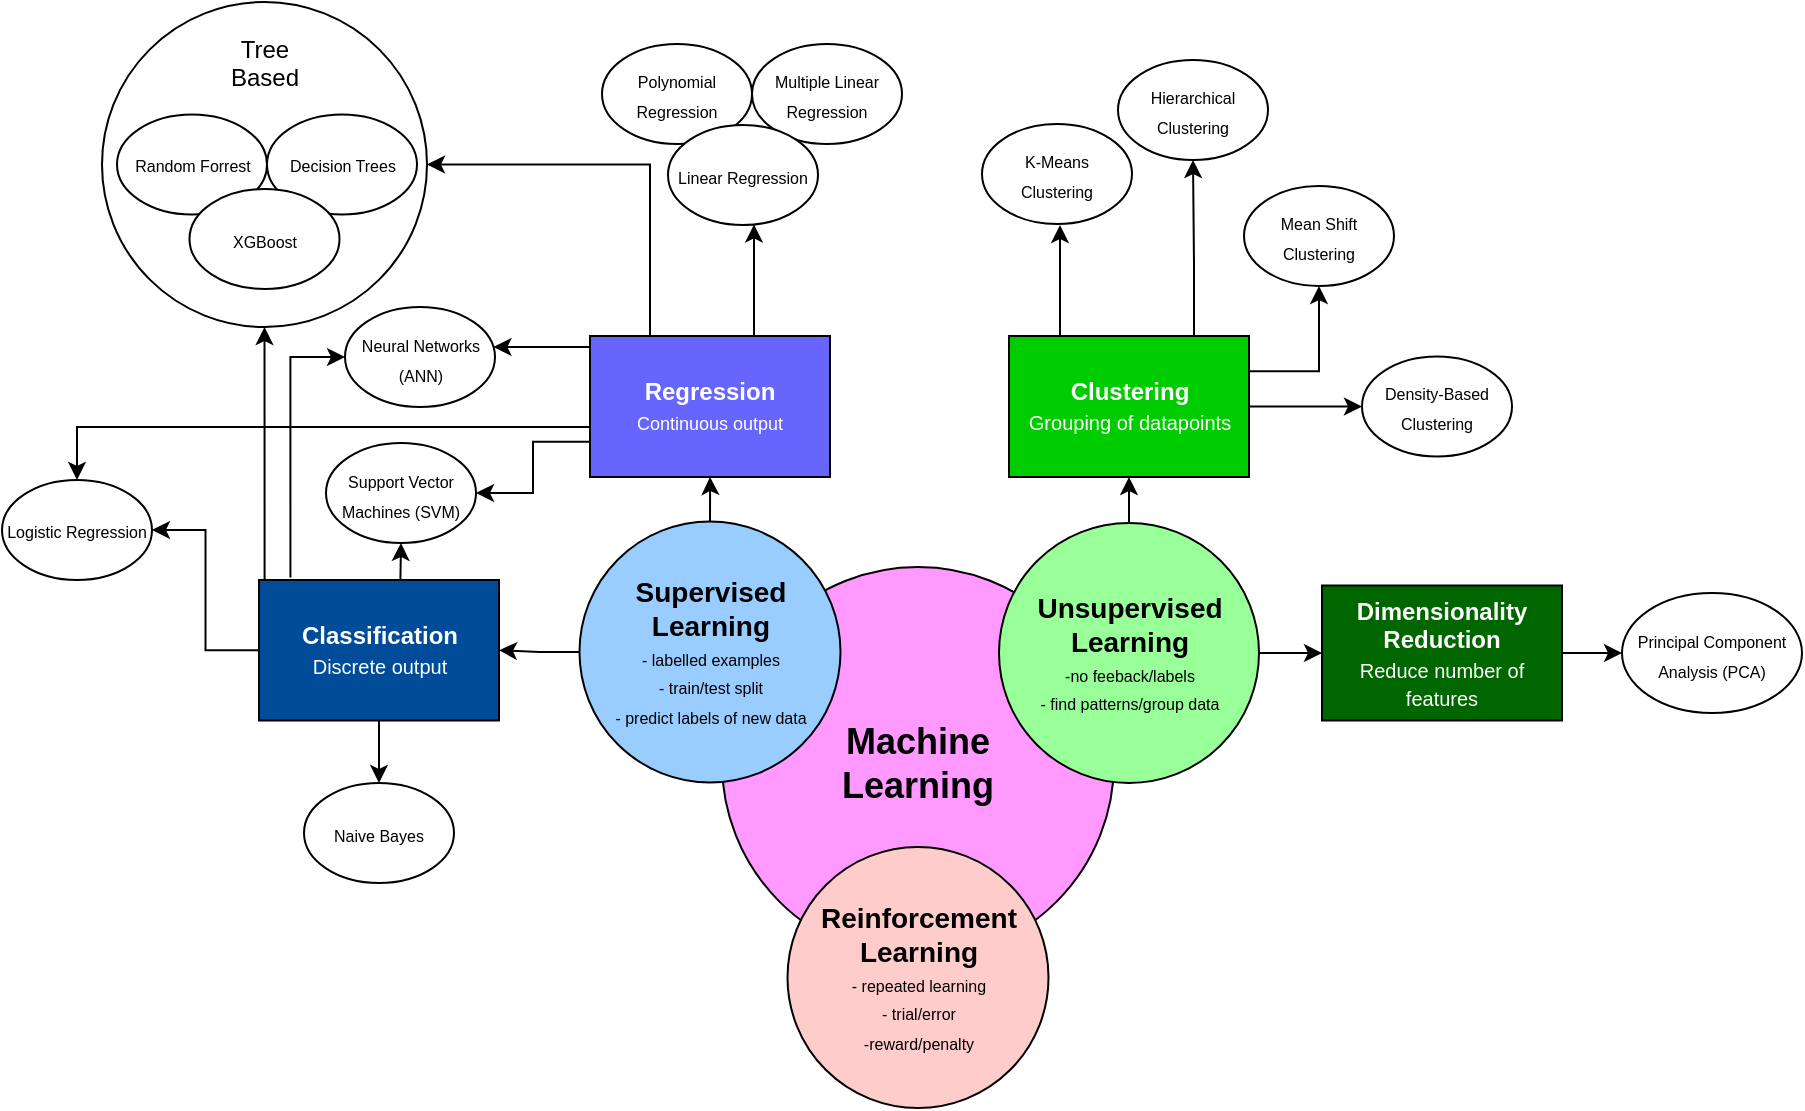 <mxfile version="21.6.8" type="github">
  <diagram id="6a731a19-8d31-9384-78a2-239565b7b9f0" name="Page-1">
    <mxGraphModel dx="1290" dy="-274" grid="1" gridSize="10" guides="1" tooltips="1" connect="1" arrows="1" fold="1" page="1" pageScale="1" pageWidth="1169" pageHeight="827" background="none" math="0" shadow="0">
      <root>
        <mxCell id="0" />
        <mxCell id="1" parent="0" />
        <mxCell id="NDgvumM39dX7sZHwWWza-1544" value="&lt;font style=&quot;font-size: 18px;&quot;&gt;&lt;b&gt;Machine &lt;br&gt;Learning&lt;/b&gt;&lt;/font&gt;" style="ellipse;whiteSpace=wrap;html=1;aspect=fixed;fillColor=#FF99FF;" parent="1" vertex="1">
          <mxGeometry x="494" y="1152.5" width="196" height="196" as="geometry" />
        </mxCell>
        <mxCell id="QijNzIp1wJBTld3flyke-7" value="" style="edgeStyle=orthogonalEdgeStyle;rounded=0;orthogonalLoop=1;jettySize=auto;html=1;" parent="1" source="NDgvumM39dX7sZHwWWza-1545" target="NDgvumM39dX7sZHwWWza-1566" edge="1">
          <mxGeometry relative="1" as="geometry" />
        </mxCell>
        <mxCell id="QijNzIp1wJBTld3flyke-9" value="" style="edgeStyle=orthogonalEdgeStyle;rounded=0;orthogonalLoop=1;jettySize=auto;html=1;" parent="1" source="NDgvumM39dX7sZHwWWza-1545" target="NDgvumM39dX7sZHwWWza-1567" edge="1">
          <mxGeometry relative="1" as="geometry" />
        </mxCell>
        <mxCell id="NDgvumM39dX7sZHwWWza-1545" value="&lt;b&gt;&lt;font style=&quot;font-size: 14px;&quot;&gt;Supervised&lt;br&gt;Learning&lt;/font&gt;&lt;/b&gt;&lt;br&gt;&lt;font style=&quot;font-size: 8px;&quot;&gt;- labelled examples&lt;br&gt;- train/test split&lt;br&gt;- predict labels of new data&lt;br&gt;&lt;/font&gt;" style="ellipse;whiteSpace=wrap;html=1;aspect=fixed;fillColor=#99CCFF;" parent="1" vertex="1">
          <mxGeometry x="422.75" y="1129.74" width="130.5" height="130.5" as="geometry" />
        </mxCell>
        <mxCell id="QijNzIp1wJBTld3flyke-35" style="edgeStyle=orthogonalEdgeStyle;rounded=0;orthogonalLoop=1;jettySize=auto;html=1;entryX=0;entryY=0.5;entryDx=0;entryDy=0;" parent="1" source="NDgvumM39dX7sZHwWWza-1546" target="NDgvumM39dX7sZHwWWza-1569" edge="1">
          <mxGeometry relative="1" as="geometry" />
        </mxCell>
        <mxCell id="QijNzIp1wJBTld3flyke-42" value="" style="edgeStyle=orthogonalEdgeStyle;rounded=0;orthogonalLoop=1;jettySize=auto;html=1;" parent="1" source="NDgvumM39dX7sZHwWWza-1546" target="NDgvumM39dX7sZHwWWza-1568" edge="1">
          <mxGeometry relative="1" as="geometry" />
        </mxCell>
        <mxCell id="NDgvumM39dX7sZHwWWza-1546" value="&lt;b&gt;&lt;font style=&quot;font-size: 14px;&quot;&gt;Unsupervised Learning&lt;/font&gt;&lt;/b&gt;&lt;font style=&quot;font-size: 8px;&quot;&gt;&lt;b&gt;&lt;br&gt;&lt;/b&gt;-no feeback/labels&lt;br&gt;- find patterns/group data&lt;br&gt;&lt;/font&gt;" style="ellipse;whiteSpace=wrap;html=1;aspect=fixed;fillColor=#99FF99;" parent="1" vertex="1">
          <mxGeometry x="632.5" y="1130.5" width="130" height="130" as="geometry" />
        </mxCell>
        <mxCell id="NDgvumM39dX7sZHwWWza-1547" value="&lt;font style=&quot;font-size: 14px;&quot;&gt;&lt;b&gt;Reinforcement Learning&lt;/b&gt;&lt;br&gt;&lt;/font&gt;&lt;font style=&quot;font-size: 8px;&quot;&gt;- repeated learning&lt;br&gt;- trial/error&lt;br&gt;-reward/penalty&lt;br&gt;&lt;/font&gt;" style="ellipse;whiteSpace=wrap;html=1;aspect=fixed;fillColor=#FFCCCC;" parent="1" vertex="1">
          <mxGeometry x="526.75" y="1292.5" width="130.5" height="130.5" as="geometry" />
        </mxCell>
        <mxCell id="NDgvumM39dX7sZHwWWza-1555" value="&lt;font style=&quot;font-size: 8px;&quot;&gt;Support Vector Machines (SVM)&lt;/font&gt;" style="ellipse;whiteSpace=wrap;html=1;" parent="1" vertex="1">
          <mxGeometry x="296" y="1090.5" width="75" height="50" as="geometry" />
        </mxCell>
        <mxCell id="NDgvumM39dX7sZHwWWza-1556" value="&lt;font style=&quot;font-size: 8px;&quot;&gt;Neural Networks&lt;br&gt;(ANN)&lt;br&gt;&lt;/font&gt;" style="ellipse;whiteSpace=wrap;html=1;" parent="1" vertex="1">
          <mxGeometry x="305.5" y="1022.5" width="75" height="50" as="geometry" />
        </mxCell>
        <mxCell id="NDgvumM39dX7sZHwWWza-1564" value="Tree&lt;br&gt;Based&lt;br&gt;&lt;br&gt;&lt;br&gt;&lt;br&gt;&lt;br&gt;&lt;br&gt;&lt;br&gt;&lt;br&gt;" style="ellipse;whiteSpace=wrap;html=1;aspect=fixed;" parent="1" vertex="1">
          <mxGeometry x="184" y="870" width="162.5" height="162.5" as="geometry" />
        </mxCell>
        <mxCell id="NDgvumM39dX7sZHwWWza-1553" value="&lt;font style=&quot;font-size: 8px;&quot;&gt;Decision Trees&lt;/font&gt;" style="ellipse;whiteSpace=wrap;html=1;" parent="1" vertex="1">
          <mxGeometry x="266.5" y="926.25" width="75" height="50" as="geometry" />
        </mxCell>
        <mxCell id="NDgvumM39dX7sZHwWWza-1554" value="&lt;font style=&quot;font-size: 8px;&quot;&gt;Random Forrest&lt;/font&gt;" style="ellipse;whiteSpace=wrap;html=1;" parent="1" vertex="1">
          <mxGeometry x="191.5" y="926.25" width="75" height="50" as="geometry" />
        </mxCell>
        <mxCell id="NDgvumM39dX7sZHwWWza-1560" value="&lt;font style=&quot;font-size: 8px;&quot;&gt;XGBoost&lt;/font&gt;" style="ellipse;whiteSpace=wrap;html=1;" parent="1" vertex="1">
          <mxGeometry x="227.75" y="963.5" width="75" height="50" as="geometry" />
        </mxCell>
        <mxCell id="NDgvumM39dX7sZHwWWza-1551" value="&lt;font style=&quot;font-size: 8px;&quot;&gt;Multiple Linear Regression&lt;/font&gt;" style="ellipse;whiteSpace=wrap;html=1;" parent="1" vertex="1">
          <mxGeometry x="509" y="891" width="75" height="50" as="geometry" />
        </mxCell>
        <mxCell id="NDgvumM39dX7sZHwWWza-1552" value="&lt;font style=&quot;font-size: 8px;&quot;&gt;Logistic Regression&lt;/font&gt;" style="ellipse;whiteSpace=wrap;html=1;" parent="1" vertex="1">
          <mxGeometry x="134" y="1109" width="75" height="50" as="geometry" />
        </mxCell>
        <mxCell id="QijNzIp1wJBTld3flyke-16" style="edgeStyle=orthogonalEdgeStyle;rounded=0;orthogonalLoop=1;jettySize=auto;html=1;" parent="1" source="NDgvumM39dX7sZHwWWza-1566" target="NDgvumM39dX7sZHwWWza-1556" edge="1">
          <mxGeometry relative="1" as="geometry">
            <Array as="points">
              <mxPoint x="394" y="1042.5" />
              <mxPoint x="394" y="1042.5" />
            </Array>
          </mxGeometry>
        </mxCell>
        <mxCell id="QijNzIp1wJBTld3flyke-17" style="edgeStyle=orthogonalEdgeStyle;rounded=0;orthogonalLoop=1;jettySize=auto;html=1;exitX=0.25;exitY=0;exitDx=0;exitDy=0;entryX=1;entryY=0.5;entryDx=0;entryDy=0;" parent="1" source="NDgvumM39dX7sZHwWWza-1566" target="NDgvumM39dX7sZHwWWza-1564" edge="1">
          <mxGeometry relative="1" as="geometry" />
        </mxCell>
        <mxCell id="QijNzIp1wJBTld3flyke-26" style="edgeStyle=orthogonalEdgeStyle;rounded=0;orthogonalLoop=1;jettySize=auto;html=1;exitX=0;exitY=0.75;exitDx=0;exitDy=0;entryX=1;entryY=0.5;entryDx=0;entryDy=0;" parent="1" source="NDgvumM39dX7sZHwWWza-1566" target="NDgvumM39dX7sZHwWWza-1555" edge="1">
          <mxGeometry relative="1" as="geometry" />
        </mxCell>
        <mxCell id="QijNzIp1wJBTld3flyke-41" style="edgeStyle=orthogonalEdgeStyle;rounded=0;orthogonalLoop=1;jettySize=auto;html=1;exitX=0;exitY=0.5;exitDx=0;exitDy=0;entryX=0.5;entryY=0;entryDx=0;entryDy=0;" parent="1" source="NDgvumM39dX7sZHwWWza-1566" target="NDgvumM39dX7sZHwWWza-1552" edge="1">
          <mxGeometry relative="1" as="geometry">
            <Array as="points">
              <mxPoint x="428" y="1082.5" />
              <mxPoint x="172" y="1082.5" />
            </Array>
          </mxGeometry>
        </mxCell>
        <mxCell id="QijNzIp1wJBTld3flyke-44" style="edgeStyle=orthogonalEdgeStyle;rounded=0;orthogonalLoop=1;jettySize=auto;html=1;" parent="1" target="QijNzIp1wJBTld3flyke-5" edge="1">
          <mxGeometry relative="1" as="geometry">
            <mxPoint x="510" y="1037.5" as="sourcePoint" />
            <mxPoint x="509" y="981" as="targetPoint" />
            <Array as="points">
              <mxPoint x="510" y="1037.5" />
            </Array>
          </mxGeometry>
        </mxCell>
        <mxCell id="NDgvumM39dX7sZHwWWza-1566" value="&lt;font color=&quot;#ffffff&quot;&gt;&lt;b&gt;Regression&lt;/b&gt;&lt;br&gt;&lt;font style=&quot;font-size: 9px;&quot;&gt;Continuous output&lt;/font&gt;&lt;/font&gt;" style="rounded=0;whiteSpace=wrap;html=1;fillColor=#6666FF;" parent="1" vertex="1">
          <mxGeometry x="428" y="1037" width="120" height="70.5" as="geometry" />
        </mxCell>
        <mxCell id="QijNzIp1wJBTld3flyke-20" style="edgeStyle=orthogonalEdgeStyle;rounded=0;orthogonalLoop=1;jettySize=auto;html=1;exitX=0.589;exitY=0.019;exitDx=0;exitDy=0;entryX=0.5;entryY=1;entryDx=0;entryDy=0;exitPerimeter=0;" parent="1" source="NDgvumM39dX7sZHwWWza-1567" target="NDgvumM39dX7sZHwWWza-1555" edge="1">
          <mxGeometry relative="1" as="geometry" />
        </mxCell>
        <mxCell id="QijNzIp1wJBTld3flyke-22" style="edgeStyle=orthogonalEdgeStyle;rounded=0;orthogonalLoop=1;jettySize=auto;html=1;exitX=0.131;exitY=-0.017;exitDx=0;exitDy=0;entryX=0;entryY=0.5;entryDx=0;entryDy=0;exitPerimeter=0;" parent="1" source="NDgvumM39dX7sZHwWWza-1567" target="NDgvumM39dX7sZHwWWza-1556" edge="1">
          <mxGeometry relative="1" as="geometry">
            <Array as="points">
              <mxPoint x="278" y="1047.5" />
            </Array>
          </mxGeometry>
        </mxCell>
        <mxCell id="QijNzIp1wJBTld3flyke-24" style="edgeStyle=orthogonalEdgeStyle;rounded=0;orthogonalLoop=1;jettySize=auto;html=1;exitX=0;exitY=0.5;exitDx=0;exitDy=0;entryX=1;entryY=0.5;entryDx=0;entryDy=0;" parent="1" source="NDgvumM39dX7sZHwWWza-1567" target="NDgvumM39dX7sZHwWWza-1552" edge="1">
          <mxGeometry relative="1" as="geometry" />
        </mxCell>
        <mxCell id="QijNzIp1wJBTld3flyke-25" value="" style="edgeStyle=orthogonalEdgeStyle;rounded=0;orthogonalLoop=1;jettySize=auto;html=1;" parent="1" source="NDgvumM39dX7sZHwWWza-1567" target="QijNzIp1wJBTld3flyke-18" edge="1">
          <mxGeometry relative="1" as="geometry" />
        </mxCell>
        <mxCell id="QijNzIp1wJBTld3flyke-39" style="edgeStyle=orthogonalEdgeStyle;rounded=0;orthogonalLoop=1;jettySize=auto;html=1;exitX=0;exitY=0;exitDx=0;exitDy=0;entryX=0.5;entryY=1;entryDx=0;entryDy=0;" parent="1" source="NDgvumM39dX7sZHwWWza-1567" target="NDgvumM39dX7sZHwWWza-1564" edge="1">
          <mxGeometry relative="1" as="geometry">
            <Array as="points">
              <mxPoint x="265" y="1159.5" />
            </Array>
          </mxGeometry>
        </mxCell>
        <mxCell id="NDgvumM39dX7sZHwWWza-1567" value="&lt;font color=&quot;#ffffff&quot;&gt;&lt;b&gt;Classification&lt;br&gt;&lt;/b&gt;&lt;font style=&quot;font-size: 10px;&quot;&gt;Discrete output&lt;/font&gt;&lt;/font&gt;" style="rounded=0;whiteSpace=wrap;html=1;fillColor=#004C99;" parent="1" vertex="1">
          <mxGeometry x="262.5" y="1159" width="120" height="70.25" as="geometry" />
        </mxCell>
        <mxCell id="QijNzIp1wJBTld3flyke-28" value="" style="edgeStyle=orthogonalEdgeStyle;rounded=0;orthogonalLoop=1;jettySize=auto;html=1;" parent="1" source="NDgvumM39dX7sZHwWWza-1568" target="QijNzIp1wJBTld3flyke-1" edge="1">
          <mxGeometry relative="1" as="geometry">
            <Array as="points">
              <mxPoint x="730" y="1001" />
            </Array>
          </mxGeometry>
        </mxCell>
        <mxCell id="QijNzIp1wJBTld3flyke-30" style="edgeStyle=orthogonalEdgeStyle;rounded=0;orthogonalLoop=1;jettySize=auto;html=1;exitX=0.25;exitY=0;exitDx=0;exitDy=0;entryX=0.5;entryY=1;entryDx=0;entryDy=0;" parent="1" edge="1">
          <mxGeometry relative="1" as="geometry">
            <mxPoint x="669" y="1037.5" as="sourcePoint" />
            <mxPoint x="663" y="981.5" as="targetPoint" />
            <Array as="points">
              <mxPoint x="663.5" y="1038" />
            </Array>
          </mxGeometry>
        </mxCell>
        <mxCell id="QijNzIp1wJBTld3flyke-33" style="edgeStyle=orthogonalEdgeStyle;rounded=0;orthogonalLoop=1;jettySize=auto;html=1;exitX=1;exitY=0.25;exitDx=0;exitDy=0;entryX=0.5;entryY=1;entryDx=0;entryDy=0;" parent="1" source="NDgvumM39dX7sZHwWWza-1568" target="QijNzIp1wJBTld3flyke-31" edge="1">
          <mxGeometry relative="1" as="geometry" />
        </mxCell>
        <mxCell id="QijNzIp1wJBTld3flyke-34" style="edgeStyle=orthogonalEdgeStyle;rounded=0;orthogonalLoop=1;jettySize=auto;html=1;exitX=1;exitY=0.5;exitDx=0;exitDy=0;entryX=0;entryY=0.5;entryDx=0;entryDy=0;" parent="1" source="NDgvumM39dX7sZHwWWza-1568" target="QijNzIp1wJBTld3flyke-32" edge="1">
          <mxGeometry relative="1" as="geometry" />
        </mxCell>
        <mxCell id="NDgvumM39dX7sZHwWWza-1568" value="&lt;font color=&quot;#ffffff&quot;&gt;&lt;b&gt;Clustering&lt;/b&gt;&lt;br&gt;&lt;font style=&quot;font-size: 10px;&quot;&gt;Grouping of datapoints&lt;/font&gt;&lt;/font&gt;" style="rounded=0;whiteSpace=wrap;html=1;fillColor=#00CC00;" parent="1" vertex="1">
          <mxGeometry x="637.5" y="1037" width="120" height="70.5" as="geometry" />
        </mxCell>
        <mxCell id="QijNzIp1wJBTld3flyke-38" value="" style="edgeStyle=orthogonalEdgeStyle;rounded=0;orthogonalLoop=1;jettySize=auto;html=1;" parent="1" source="NDgvumM39dX7sZHwWWza-1569" target="QijNzIp1wJBTld3flyke-2" edge="1">
          <mxGeometry relative="1" as="geometry" />
        </mxCell>
        <mxCell id="NDgvumM39dX7sZHwWWza-1569" value="&lt;font color=&quot;#ffffff&quot;&gt;&lt;b&gt;Dimensionality Reduction&lt;/b&gt;&lt;br&gt;&lt;font style=&quot;font-size: 10px;&quot;&gt;Reduce number of features&lt;/font&gt;&lt;/font&gt;" style="rounded=0;whiteSpace=wrap;html=1;fillColor=#006600;" parent="1" vertex="1">
          <mxGeometry x="794" y="1161.75" width="120" height="67.5" as="geometry" />
        </mxCell>
        <mxCell id="DraHBIbrYnmkfJdu0Cen-1" value="&lt;font style=&quot;font-size: 8px;&quot;&gt;K-Means&lt;br&gt;Clustering&lt;/font&gt;" style="ellipse;whiteSpace=wrap;html=1;" parent="1" vertex="1">
          <mxGeometry x="624" y="931" width="75" height="50" as="geometry" />
        </mxCell>
        <mxCell id="QijNzIp1wJBTld3flyke-1" value="&lt;font style=&quot;font-size: 8px;&quot;&gt;Hierarchical Clustering&lt;/font&gt;" style="ellipse;whiteSpace=wrap;html=1;" parent="1" vertex="1">
          <mxGeometry x="692" y="899" width="75" height="50" as="geometry" />
        </mxCell>
        <mxCell id="QijNzIp1wJBTld3flyke-2" value="&lt;font style=&quot;font-size: 8px;&quot;&gt;Principal Component Analysis (PCA)&lt;/font&gt;" style="ellipse;whiteSpace=wrap;html=1;" parent="1" vertex="1">
          <mxGeometry x="944" y="1165.5" width="90" height="60" as="geometry" />
        </mxCell>
        <mxCell id="QijNzIp1wJBTld3flyke-4" value="&lt;font style=&quot;font-size: 8px;&quot;&gt;Polynomial&lt;br&gt;Regression&lt;/font&gt;" style="ellipse;whiteSpace=wrap;html=1;" parent="1" vertex="1">
          <mxGeometry x="434" y="891" width="75" height="50" as="geometry" />
        </mxCell>
        <mxCell id="QijNzIp1wJBTld3flyke-5" value="&lt;font style=&quot;font-size: 8px;&quot;&gt;Linear Regression&lt;/font&gt;" style="ellipse;whiteSpace=wrap;html=1;" parent="1" vertex="1">
          <mxGeometry x="467" y="931.5" width="75" height="50" as="geometry" />
        </mxCell>
        <mxCell id="QijNzIp1wJBTld3flyke-18" value="&lt;font style=&quot;font-size: 8px;&quot;&gt;Naive Bayes&lt;/font&gt;" style="ellipse;whiteSpace=wrap;html=1;" parent="1" vertex="1">
          <mxGeometry x="285" y="1260.5" width="75" height="50" as="geometry" />
        </mxCell>
        <mxCell id="QijNzIp1wJBTld3flyke-31" value="&lt;font style=&quot;font-size: 8px;&quot;&gt;Mean Shift Clustering&lt;/font&gt;" style="ellipse;whiteSpace=wrap;html=1;" parent="1" vertex="1">
          <mxGeometry x="755" y="962" width="75" height="50" as="geometry" />
        </mxCell>
        <mxCell id="QijNzIp1wJBTld3flyke-32" value="&lt;span style=&quot;font-size: 8px;&quot;&gt;Density-Based Clustering&lt;/span&gt;" style="ellipse;whiteSpace=wrap;html=1;" parent="1" vertex="1">
          <mxGeometry x="814" y="1047.25" width="75" height="50" as="geometry" />
        </mxCell>
      </root>
    </mxGraphModel>
  </diagram>
</mxfile>

